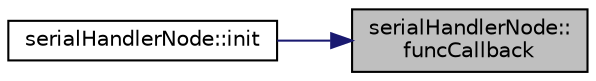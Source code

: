 digraph "serialHandlerNode::funcCallback"
{
 // LATEX_PDF_SIZE
  edge [fontname="Helvetica",fontsize="10",labelfontname="Helvetica",labelfontsize="10"];
  node [fontname="Helvetica",fontsize="10",shape=record];
  rankdir="RL";
  Node1 [label="serialHandlerNode::\lfuncCallback",height=0.2,width=0.4,color="black", fillcolor="grey75", style="filled", fontcolor="black",tooltip="The callback function that send a command to the STM board upon receiving a command by the ROS subscr..."];
  Node1 -> Node2 [dir="back",color="midnightblue",fontsize="10",style="solid",fontname="Helvetica"];
  Node2 [label="serialHandlerNode::init",height=0.2,width=0.4,color="black", fillcolor="white", style="filled",URL="$classserial_handler_node.html#abb6092109287830784fd0cb6c7de3d8d",tooltip="Subscribe to the ROS command messages and attach all the actions to the responseHandler callback."];
}
